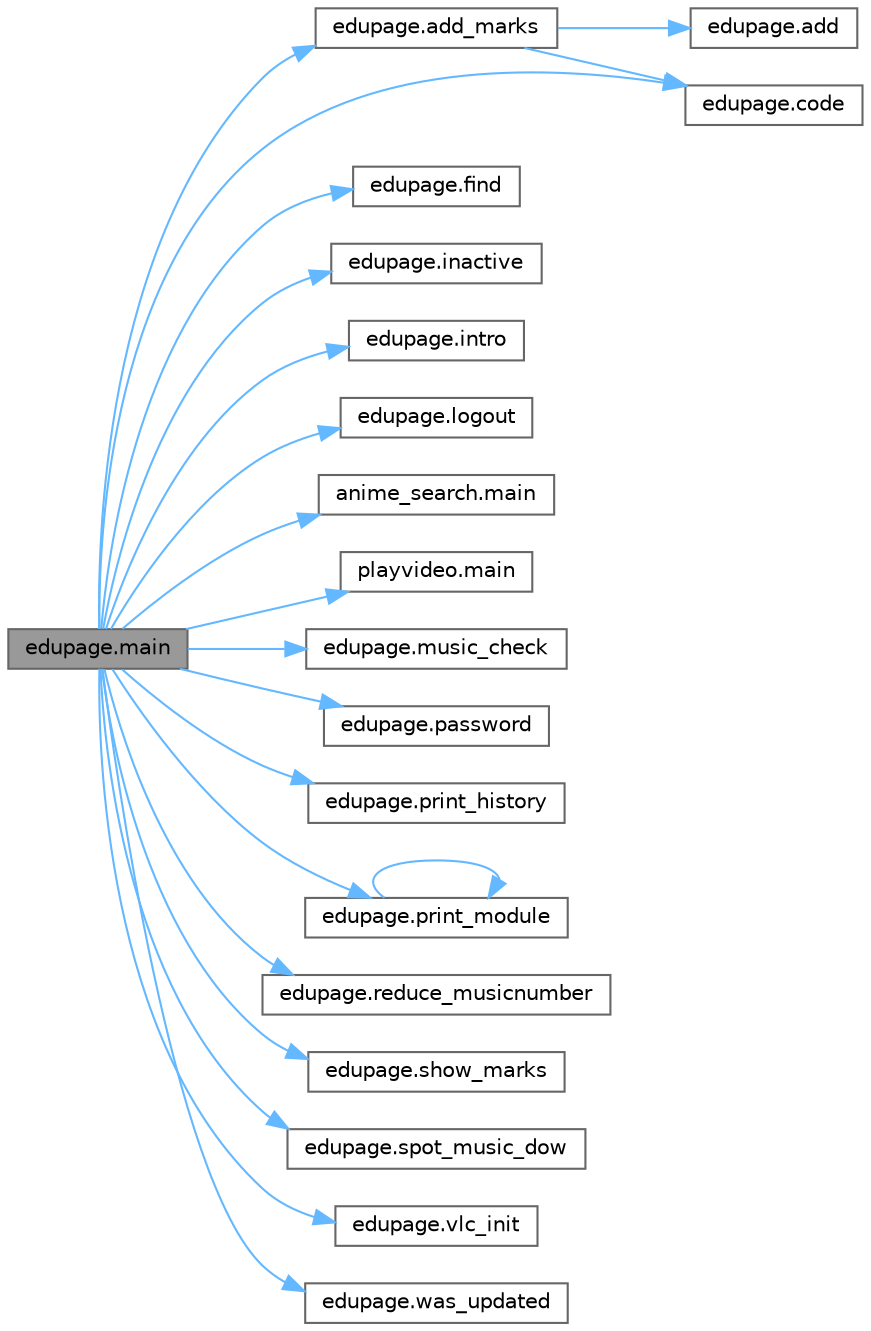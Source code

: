 digraph "edupage.main"
{
 // LATEX_PDF_SIZE
  bgcolor="transparent";
  edge [fontname=Helvetica,fontsize=10,labelfontname=Helvetica,labelfontsize=10];
  node [fontname=Helvetica,fontsize=10,shape=box,height=0.2,width=0.4];
  rankdir="LR";
  Node1 [label="edupage.main",height=0.2,width=0.4,color="gray40", fillcolor="grey60", style="filled", fontcolor="black",tooltip=" "];
  Node1 -> Node2 [color="steelblue1",style="solid"];
  Node2 [label="edupage.add_marks",height=0.2,width=0.4,color="grey40", fillcolor="white", style="filled",URL="$d0/d52/namespaceedupage.html#a9d8a9e9e0972b929f85d5e9bdb2b0107",tooltip=" "];
  Node2 -> Node3 [color="steelblue1",style="solid"];
  Node3 [label="edupage.add",height=0.2,width=0.4,color="grey40", fillcolor="white", style="filled",URL="$d0/d52/namespaceedupage.html#af8155c1c90674d76615b11b6d0c5c8ba",tooltip=" "];
  Node2 -> Node4 [color="steelblue1",style="solid"];
  Node4 [label="edupage.code",height=0.2,width=0.4,color="grey40", fillcolor="white", style="filled",URL="$d0/d52/namespaceedupage.html#a8cda85c4ec08c9ac94a9f7b99dd13168",tooltip=" "];
  Node1 -> Node4 [color="steelblue1",style="solid"];
  Node1 -> Node5 [color="steelblue1",style="solid"];
  Node5 [label="edupage.find",height=0.2,width=0.4,color="grey40", fillcolor="white", style="filled",URL="$d0/d52/namespaceedupage.html#a53debba256f42edb6b4b01bd368f189f",tooltip=" "];
  Node1 -> Node6 [color="steelblue1",style="solid"];
  Node6 [label="edupage.inactive",height=0.2,width=0.4,color="grey40", fillcolor="white", style="filled",URL="$d0/d52/namespaceedupage.html#a341571d7a41b53af5510ed61722c2847",tooltip=" "];
  Node1 -> Node7 [color="steelblue1",style="solid"];
  Node7 [label="edupage.intro",height=0.2,width=0.4,color="grey40", fillcolor="white", style="filled",URL="$d0/d52/namespaceedupage.html#a316dc71e49505324d14deee19eccd566",tooltip=" "];
  Node1 -> Node8 [color="steelblue1",style="solid"];
  Node8 [label="edupage.logout",height=0.2,width=0.4,color="grey40", fillcolor="white", style="filled",URL="$d0/d52/namespaceedupage.html#ac820991cd8d23a0cc095060d0db57bb6",tooltip=" "];
  Node1 -> Node9 [color="steelblue1",style="solid"];
  Node9 [label="anime_search.main",height=0.2,width=0.4,color="grey40", fillcolor="white", style="filled",URL="$db/da2/namespaceanime__search.html#aa640ea940b9dd7e63d3d083f2f9acf8a",tooltip=" "];
  Node1 -> Node10 [color="steelblue1",style="solid"];
  Node10 [label="playvideo.main",height=0.2,width=0.4,color="grey40", fillcolor="white", style="filled",URL="$d3/db6/namespaceplayvideo.html#a86582d0c1d78493131487c51adad545a",tooltip=" "];
  Node1 -> Node11 [color="steelblue1",style="solid"];
  Node11 [label="edupage.music_check",height=0.2,width=0.4,color="grey40", fillcolor="white", style="filled",URL="$d0/d52/namespaceedupage.html#a26d2d05eabf3782dc22c8ebc54bcd1ae",tooltip=" "];
  Node1 -> Node12 [color="steelblue1",style="solid"];
  Node12 [label="edupage.password",height=0.2,width=0.4,color="grey40", fillcolor="white", style="filled",URL="$d0/d52/namespaceedupage.html#a947a9e740a4068b10f03b3e9d0bd18af",tooltip=" "];
  Node1 -> Node13 [color="steelblue1",style="solid"];
  Node13 [label="edupage.print_history",height=0.2,width=0.4,color="grey40", fillcolor="white", style="filled",URL="$d0/d52/namespaceedupage.html#ab61c7be85bb0e6a5468c992b61992781",tooltip=" "];
  Node1 -> Node14 [color="steelblue1",style="solid"];
  Node14 [label="edupage.print_module",height=0.2,width=0.4,color="grey40", fillcolor="white", style="filled",URL="$d0/d52/namespaceedupage.html#a153bbbaa356309a404f3c218b26dc562",tooltip=" "];
  Node14 -> Node14 [color="steelblue1",style="solid"];
  Node1 -> Node15 [color="steelblue1",style="solid"];
  Node15 [label="edupage.reduce_musicnumber",height=0.2,width=0.4,color="grey40", fillcolor="white", style="filled",URL="$d0/d52/namespaceedupage.html#a11c2d421fc103b70ae07e919a3929cd8",tooltip=" "];
  Node1 -> Node16 [color="steelblue1",style="solid"];
  Node16 [label="edupage.show_marks",height=0.2,width=0.4,color="grey40", fillcolor="white", style="filled",URL="$d0/d52/namespaceedupage.html#afb381cb44a8c29fd8418a55eb143a06a",tooltip=" "];
  Node1 -> Node17 [color="steelblue1",style="solid"];
  Node17 [label="edupage.spot_music_dow",height=0.2,width=0.4,color="grey40", fillcolor="white", style="filled",URL="$d0/d52/namespaceedupage.html#ad01aeb52409e66e1b1a4c99da9728675",tooltip=" "];
  Node1 -> Node18 [color="steelblue1",style="solid"];
  Node18 [label="edupage.vlc_init",height=0.2,width=0.4,color="grey40", fillcolor="white", style="filled",URL="$d0/d52/namespaceedupage.html#a04c9c212427b30c15b9858bbbae21b45",tooltip=" "];
  Node1 -> Node19 [color="steelblue1",style="solid"];
  Node19 [label="edupage.was_updated",height=0.2,width=0.4,color="grey40", fillcolor="white", style="filled",URL="$d0/d52/namespaceedupage.html#ace1585dbbb7d7564c87b8154c519ec73",tooltip=" "];
}
